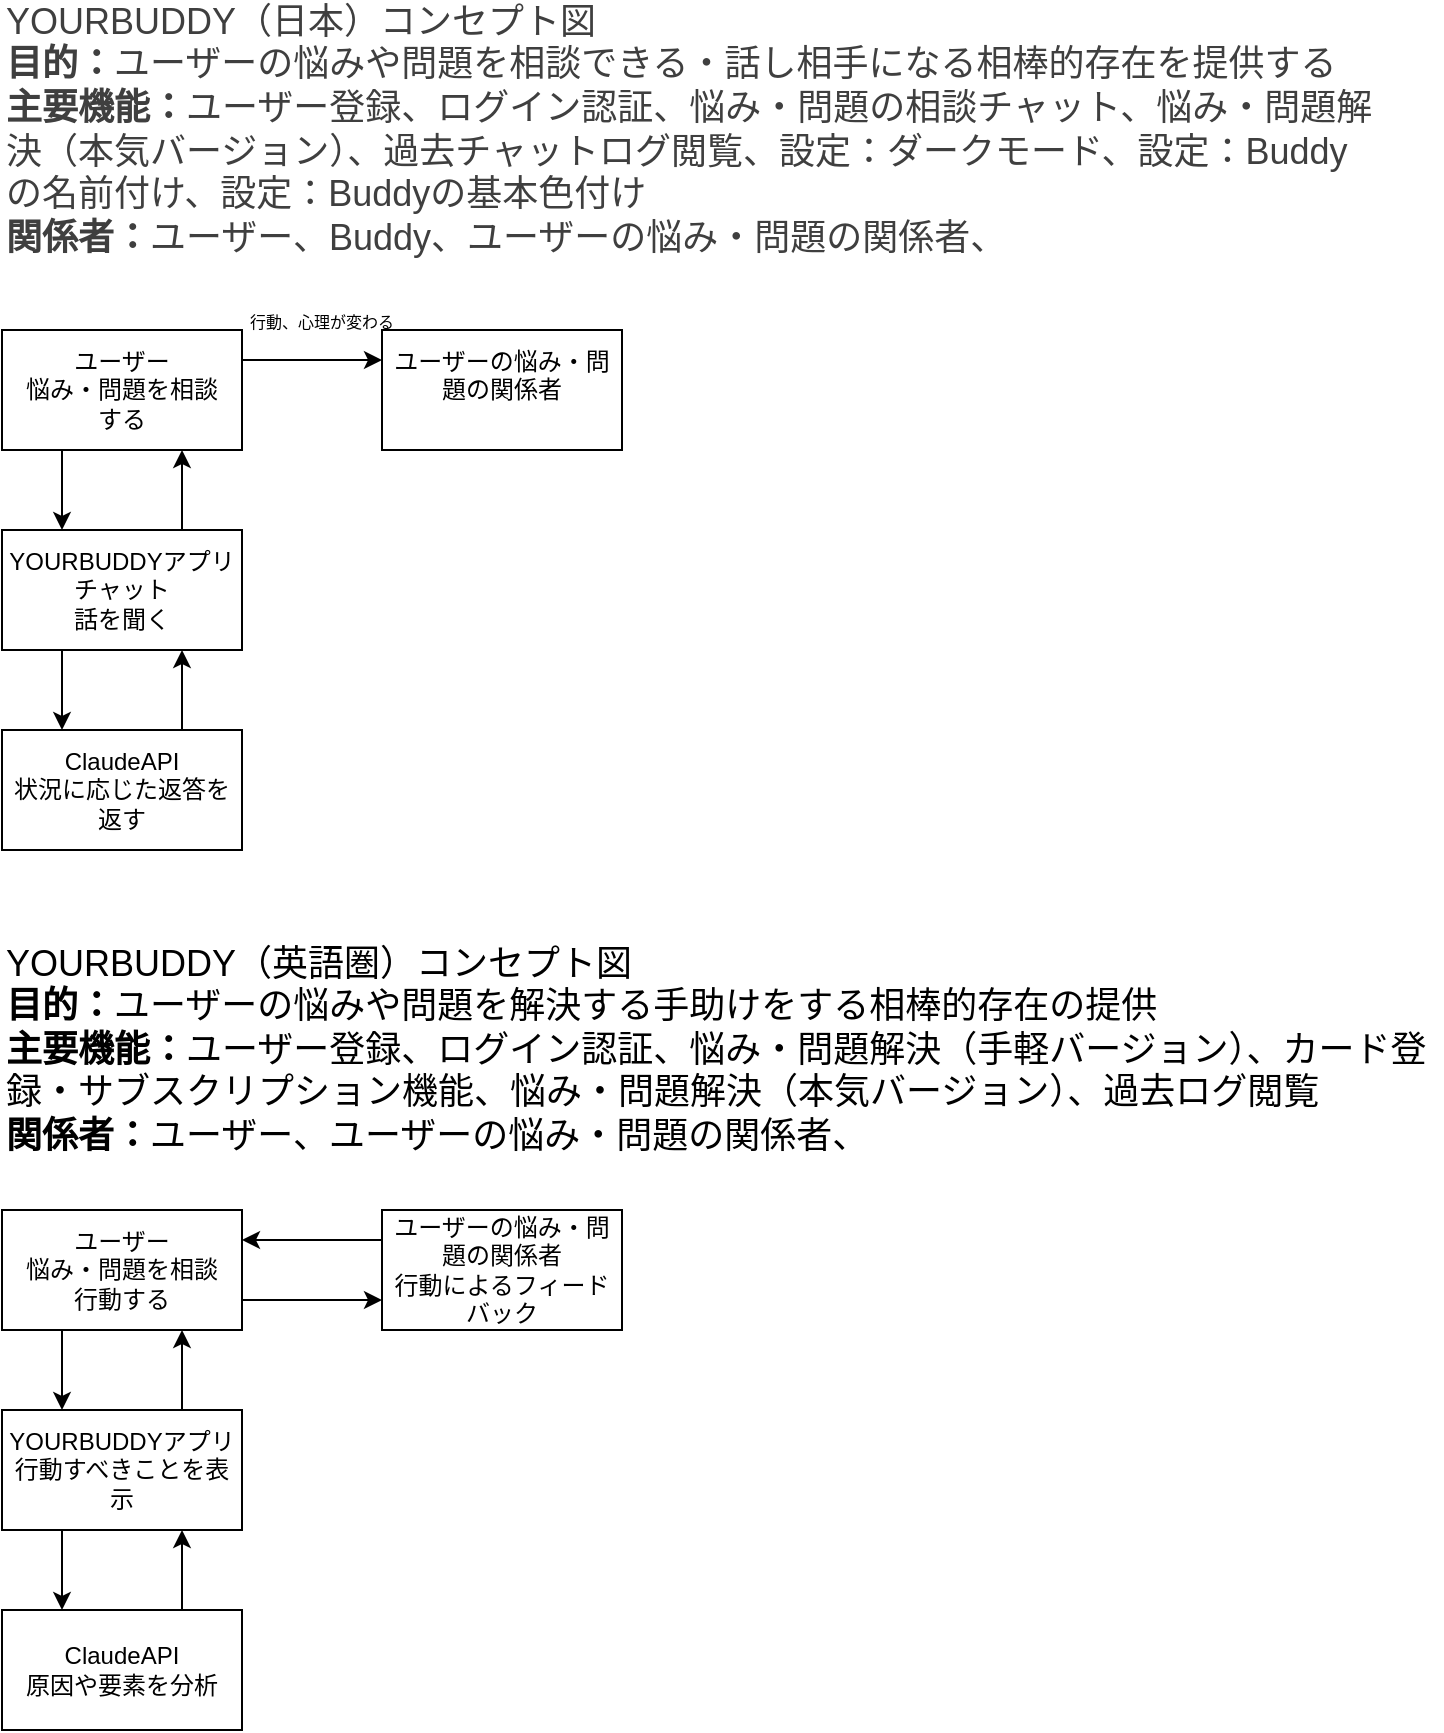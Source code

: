 <mxfile>
    <diagram id="99uDuunbcoaFPtsXTFgR" name="コンセプト図">
        <mxGraphModel dx="1306" dy="607" grid="1" gridSize="10" guides="1" tooltips="1" connect="1" arrows="1" fold="1" page="1" pageScale="1" pageWidth="827" pageHeight="1169" math="0" shadow="0">
            <root>
                <mxCell id="0"/>
                <mxCell id="1" parent="0"/>
                <mxCell id="3" value="&lt;font style=&quot;font-size: 18px;&quot;&gt;YOURBUDDY（英語圏）コンセプト図&lt;br&gt;&lt;b&gt;目的：&lt;/b&gt;ユーザーの悩みや問題を解決する手助けをする相棒的存在の提供&lt;br&gt;&lt;b&gt;主要機能：&lt;/b&gt;ユーザー登録、ログイン認証、悩み・問題解決（手軽バージョン）、カード登録・サブスクリプション機能、悩み・問題解決（本気バージョン）、過去ログ閲覧&lt;br&gt;&lt;b&gt;関係者：&lt;/b&gt;ユーザー、ユーザーの悩み・問題の関係者、&lt;/font&gt;" style="text;html=1;strokeColor=none;fillColor=none;align=left;verticalAlign=middle;whiteSpace=wrap;rounded=0;" parent="1" vertex="1">
                    <mxGeometry x="20" y="500" width="720" height="120" as="geometry"/>
                </mxCell>
                <mxCell id="13" style="edgeStyle=none;html=1;exitX=0.25;exitY=1;exitDx=0;exitDy=0;entryX=0.25;entryY=0;entryDx=0;entryDy=0;" parent="1" source="4" target="11" edge="1">
                    <mxGeometry relative="1" as="geometry"/>
                </mxCell>
                <mxCell id="19" style="edgeStyle=none;html=1;exitX=1;exitY=0.75;exitDx=0;exitDy=0;entryX=0;entryY=0.75;entryDx=0;entryDy=0;" parent="1" source="4" target="6" edge="1">
                    <mxGeometry relative="1" as="geometry"/>
                </mxCell>
                <mxCell id="4" value="ユーザー&lt;br&gt;悩み・問題を相談&lt;br&gt;行動する" style="rounded=0;whiteSpace=wrap;html=1;" parent="1" vertex="1">
                    <mxGeometry x="20" y="640" width="120" height="60" as="geometry"/>
                </mxCell>
                <mxCell id="22" style="edgeStyle=none;html=1;exitX=0.75;exitY=0;exitDx=0;exitDy=0;entryX=0.75;entryY=1;entryDx=0;entryDy=0;" parent="1" source="5" target="11" edge="1">
                    <mxGeometry relative="1" as="geometry"/>
                </mxCell>
                <mxCell id="5" value="ClaudeAPI&lt;br&gt;原因や要素を分析" style="rounded=0;whiteSpace=wrap;html=1;" parent="1" vertex="1">
                    <mxGeometry x="20" y="840" width="120" height="60" as="geometry"/>
                </mxCell>
                <mxCell id="20" style="edgeStyle=none;html=1;exitX=0;exitY=0.25;exitDx=0;exitDy=0;entryX=1;entryY=0.25;entryDx=0;entryDy=0;" parent="1" source="6" target="4" edge="1">
                    <mxGeometry relative="1" as="geometry"/>
                </mxCell>
                <mxCell id="6" value="ユーザーの悩み・問題の関係者&lt;br&gt;行動によるフィードバック" style="rounded=0;whiteSpace=wrap;html=1;" parent="1" vertex="1">
                    <mxGeometry x="210" y="640" width="120" height="60" as="geometry"/>
                </mxCell>
                <mxCell id="14" style="edgeStyle=none;html=1;exitX=0.75;exitY=0;exitDx=0;exitDy=0;entryX=0.75;entryY=1;entryDx=0;entryDy=0;" parent="1" source="11" target="4" edge="1">
                    <mxGeometry relative="1" as="geometry"/>
                </mxCell>
                <mxCell id="21" style="edgeStyle=none;html=1;exitX=0.25;exitY=1;exitDx=0;exitDy=0;entryX=0.25;entryY=0;entryDx=0;entryDy=0;" parent="1" source="11" target="5" edge="1">
                    <mxGeometry relative="1" as="geometry"/>
                </mxCell>
                <mxCell id="11" value="YOURBUDDYアプリ&lt;br&gt;行動すべきことを表示" style="rounded=0;whiteSpace=wrap;html=1;" parent="1" vertex="1">
                    <mxGeometry x="20" y="740" width="120" height="60" as="geometry"/>
                </mxCell>
                <mxCell id="23" value="&lt;span style=&quot;color: rgb(63, 63, 63); font-size: 18px;&quot;&gt;YOURBUDDY（日本）コンセプト図&lt;/span&gt;&lt;br style=&quot;color: rgb(63, 63, 63); font-size: 18px;&quot;&gt;&lt;span style=&quot;color: rgb(63, 63, 63); font-size: 18px;&quot;&gt;&lt;b&gt;目的：&lt;/b&gt;ユーザーの悩みや問題を相談できる・話し相手になる相棒的存在を提供する&lt;/span&gt;&lt;br style=&quot;color: rgb(63, 63, 63); font-size: 18px;&quot;&gt;&lt;span style=&quot;color: rgb(63, 63, 63); font-size: 18px;&quot;&gt;&lt;b&gt;主要機能：&lt;/b&gt;ユーザー登録、ログイン認証、悩み・問題の相談チャット、悩み・問題解決（本気バージョン）、過去チャットログ閲覧、設定：ダークモード、設定：Buddyの名前付け、設定：Buddyの基本色付け&lt;/span&gt;&lt;br style=&quot;color: rgb(63, 63, 63); font-size: 18px;&quot;&gt;&lt;span style=&quot;color: rgb(63, 63, 63); font-size: 18px;&quot;&gt;&lt;b&gt;関係者：&lt;/b&gt;ユーザー、Buddy、ユーザーの悩み・問題の関係者、&lt;/span&gt;" style="text;html=1;align=left;verticalAlign=middle;whiteSpace=wrap;rounded=0;" parent="1" vertex="1">
                    <mxGeometry x="20" y="40" width="690" height="120" as="geometry"/>
                </mxCell>
                <mxCell id="24" style="edgeStyle=none;html=1;exitX=0.25;exitY=1;exitDx=0;exitDy=0;entryX=0.25;entryY=0;entryDx=0;entryDy=0;" parent="1" source="26" target="33" edge="1">
                    <mxGeometry relative="1" as="geometry"/>
                </mxCell>
                <mxCell id="34" style="edgeStyle=none;html=1;exitX=1;exitY=0.25;exitDx=0;exitDy=0;entryX=0;entryY=0.25;entryDx=0;entryDy=0;" parent="1" source="26" target="30" edge="1">
                    <mxGeometry relative="1" as="geometry"/>
                </mxCell>
                <mxCell id="26" value="ユーザー&lt;br&gt;悩み・問題を相談&lt;br&gt;する" style="rounded=0;whiteSpace=wrap;html=1;" parent="1" vertex="1">
                    <mxGeometry x="20" y="200" width="120" height="60" as="geometry"/>
                </mxCell>
                <mxCell id="27" style="edgeStyle=none;html=1;exitX=0.75;exitY=0;exitDx=0;exitDy=0;entryX=0.75;entryY=1;entryDx=0;entryDy=0;" parent="1" source="28" target="33" edge="1">
                    <mxGeometry relative="1" as="geometry"/>
                </mxCell>
                <mxCell id="28" value="ClaudeAPI&lt;br&gt;状況に応じた返答を返す" style="rounded=0;whiteSpace=wrap;html=1;" parent="1" vertex="1">
                    <mxGeometry x="20" y="400" width="120" height="60" as="geometry"/>
                </mxCell>
                <mxCell id="30" value="ユーザーの悩み・問題の関係者&lt;div&gt;&lt;br/&gt;&lt;/div&gt;" style="rounded=0;whiteSpace=wrap;html=1;" parent="1" vertex="1">
                    <mxGeometry x="210" y="200" width="120" height="60" as="geometry"/>
                </mxCell>
                <mxCell id="31" style="edgeStyle=none;html=1;exitX=0.75;exitY=0;exitDx=0;exitDy=0;entryX=0.75;entryY=1;entryDx=0;entryDy=0;" parent="1" source="33" target="26" edge="1">
                    <mxGeometry relative="1" as="geometry"/>
                </mxCell>
                <mxCell id="32" style="edgeStyle=none;html=1;exitX=0.25;exitY=1;exitDx=0;exitDy=0;entryX=0.25;entryY=0;entryDx=0;entryDy=0;" parent="1" source="33" target="28" edge="1">
                    <mxGeometry relative="1" as="geometry"/>
                </mxCell>
                <mxCell id="33" value="YOURBUDDYアプリチャット&lt;br&gt;話を聞く" style="rounded=0;whiteSpace=wrap;html=1;" parent="1" vertex="1">
                    <mxGeometry x="20" y="300" width="120" height="60" as="geometry"/>
                </mxCell>
                <mxCell id="35" value="&lt;font style=&quot;font-size: 8px;&quot;&gt;行動、心理が変わる&lt;/font&gt;" style="text;html=1;align=center;verticalAlign=middle;whiteSpace=wrap;rounded=0;" parent="1" vertex="1">
                    <mxGeometry x="140" y="180" width="80" height="30" as="geometry"/>
                </mxCell>
            </root>
        </mxGraphModel>
    </diagram>
    <diagram id="IsaR9FVwqbaSejbNzzjN" name="ユーザーシナリオ図">
        <mxGraphModel dx="1306" dy="607" grid="1" gridSize="10" guides="1" tooltips="1" connect="1" arrows="1" fold="1" page="1" pageScale="1" pageWidth="827" pageHeight="1169" math="0" shadow="0">
            <root>
                <mxCell id="0"/>
                <mxCell id="1" parent="0"/>
                <mxCell id="NUwCqqnyy-Vu7m6gOZ0u-1" value="ユーザーシナリオ図" style="text;html=1;strokeColor=none;fillColor=none;align=left;verticalAlign=middle;whiteSpace=wrap;rounded=0;" parent="1" vertex="1">
                    <mxGeometry x="10" width="130" height="30" as="geometry"/>
                </mxCell>
                <mxCell id="NUwCqqnyy-Vu7m6gOZ0u-14" style="edgeStyle=none;html=1;exitX=0.5;exitY=1;exitDx=0;exitDy=0;entryX=0.5;entryY=0;entryDx=0;entryDy=0;" parent="1" source="NUwCqqnyy-Vu7m6gOZ0u-2" target="NUwCqqnyy-Vu7m6gOZ0u-3" edge="1">
                    <mxGeometry relative="1" as="geometry"/>
                </mxCell>
                <mxCell id="NUwCqqnyy-Vu7m6gOZ0u-2" value="悩み・問題の発生" style="rounded=0;whiteSpace=wrap;html=1;" parent="1" vertex="1">
                    <mxGeometry x="15" y="740" width="120" height="40" as="geometry"/>
                </mxCell>
                <mxCell id="NUwCqqnyy-Vu7m6gOZ0u-15" style="edgeStyle=none;html=1;exitX=0.5;exitY=1;exitDx=0;exitDy=0;entryX=0.5;entryY=0;entryDx=0;entryDy=0;" parent="1" source="NUwCqqnyy-Vu7m6gOZ0u-3" target="NUwCqqnyy-Vu7m6gOZ0u-4" edge="1">
                    <mxGeometry relative="1" as="geometry"/>
                </mxCell>
                <mxCell id="NUwCqqnyy-Vu7m6gOZ0u-3" value="アプリを開く" style="rounded=0;whiteSpace=wrap;html=1;" parent="1" vertex="1">
                    <mxGeometry x="15" y="800" width="120" height="40" as="geometry"/>
                </mxCell>
                <mxCell id="NUwCqqnyy-Vu7m6gOZ0u-30" style="edgeStyle=none;html=1;exitX=0.5;exitY=1;exitDx=0;exitDy=0;entryX=0.5;entryY=0;entryDx=0;entryDy=0;fillColor=#6a00ff;strokeColor=#3700CC;" parent="1" source="NUwCqqnyy-Vu7m6gOZ0u-4" target="NUwCqqnyy-Vu7m6gOZ0u-27" edge="1">
                    <mxGeometry relative="1" as="geometry">
                        <Array as="points">
                            <mxPoint x="75" y="930"/>
                            <mxPoint x="220" y="930"/>
                        </Array>
                    </mxGeometry>
                </mxCell>
                <mxCell id="NUwCqqnyy-Vu7m6gOZ0u-31" style="edgeStyle=none;html=1;exitX=0.5;exitY=1;exitDx=0;exitDy=0;entryX=0.5;entryY=0;entryDx=0;entryDy=0;" parent="1" source="NUwCqqnyy-Vu7m6gOZ0u-4" target="NUwCqqnyy-Vu7m6gOZ0u-6" edge="1">
                    <mxGeometry relative="1" as="geometry"/>
                </mxCell>
                <mxCell id="NUwCqqnyy-Vu7m6gOZ0u-4" value="新規登録 or ログイン" style="rounded=0;whiteSpace=wrap;html=1;" parent="1" vertex="1">
                    <mxGeometry x="15" y="870" width="120" height="40" as="geometry"/>
                </mxCell>
                <mxCell id="NUwCqqnyy-Vu7m6gOZ0u-20" style="edgeStyle=none;html=1;exitX=1;exitY=0.5;exitDx=0;exitDy=0;entryX=0;entryY=0.5;entryDx=0;entryDy=0;" parent="1" source="NUwCqqnyy-Vu7m6gOZ0u-5" target="NUwCqqnyy-Vu7m6gOZ0u-18" edge="1">
                    <mxGeometry relative="1" as="geometry"/>
                </mxCell>
                <mxCell id="huTUI1l_NtO0qz8hWozB-12" style="edgeStyle=none;html=1;exitX=1;exitY=0.25;exitDx=0;exitDy=0;entryX=0;entryY=0.25;entryDx=0;entryDy=0;fontSize=18;fillColor=#6a00ff;strokeColor=#3700CC;" parent="1" source="NUwCqqnyy-Vu7m6gOZ0u-5" target="NUwCqqnyy-Vu7m6gOZ0u-18" edge="1">
                    <mxGeometry relative="1" as="geometry"/>
                </mxCell>
                <mxCell id="NUwCqqnyy-Vu7m6gOZ0u-5" value="悩み・問題を入力" style="rounded=0;whiteSpace=wrap;html=1;" parent="1" vertex="1">
                    <mxGeometry x="320" y="1080" width="120" height="40" as="geometry"/>
                </mxCell>
                <mxCell id="NUwCqqnyy-Vu7m6gOZ0u-9" style="edgeStyle=none;html=1;exitX=1;exitY=0.5;exitDx=0;exitDy=0;entryX=0;entryY=0.5;entryDx=0;entryDy=0;" parent="1" source="NUwCqqnyy-Vu7m6gOZ0u-6" target="NUwCqqnyy-Vu7m6gOZ0u-7" edge="1">
                    <mxGeometry relative="1" as="geometry"/>
                </mxCell>
                <mxCell id="NUwCqqnyy-Vu7m6gOZ0u-10" style="edgeStyle=none;html=1;exitX=1;exitY=0.5;exitDx=0;exitDy=0;entryX=0;entryY=0.5;entryDx=0;entryDy=0;fillColor=#6a00ff;strokeColor=#3700CC;" parent="1" source="NUwCqqnyy-Vu7m6gOZ0u-6" target="NUwCqqnyy-Vu7m6gOZ0u-8" edge="1">
                    <mxGeometry relative="1" as="geometry">
                        <Array as="points">
                            <mxPoint x="150" y="1100"/>
                            <mxPoint x="150" y="1170"/>
                        </Array>
                    </mxGeometry>
                </mxCell>
                <mxCell id="NUwCqqnyy-Vu7m6gOZ0u-23" style="edgeStyle=none;html=1;exitX=0.5;exitY=1;exitDx=0;exitDy=0;entryX=0.5;entryY=0;entryDx=0;entryDy=0;" parent="1" source="NUwCqqnyy-Vu7m6gOZ0u-6" target="NUwCqqnyy-Vu7m6gOZ0u-22" edge="1">
                    <mxGeometry relative="1" as="geometry"/>
                </mxCell>
                <mxCell id="huTUI1l_NtO0qz8hWozB-1" style="edgeStyle=none;html=1;exitX=0.75;exitY=1;exitDx=0;exitDy=0;entryX=0.75;entryY=0;entryDx=0;entryDy=0;fontSize=18;fillColor=#6a00ff;strokeColor=#3700CC;" parent="1" source="NUwCqqnyy-Vu7m6gOZ0u-6" target="NUwCqqnyy-Vu7m6gOZ0u-22" edge="1">
                    <mxGeometry relative="1" as="geometry"/>
                </mxCell>
                <mxCell id="huTUI1l_NtO0qz8hWozB-4" style="edgeStyle=none;html=1;exitX=1;exitY=0.25;exitDx=0;exitDy=0;entryX=0;entryY=0.25;entryDx=0;entryDy=0;fontSize=18;fillColor=#6a00ff;strokeColor=#3700CC;" parent="1" source="NUwCqqnyy-Vu7m6gOZ0u-6" target="NUwCqqnyy-Vu7m6gOZ0u-7" edge="1">
                    <mxGeometry relative="1" as="geometry"/>
                </mxCell>
                <mxCell id="huTUI1l_NtO0qz8hWozB-5" style="edgeStyle=none;html=1;exitX=1;exitY=0.5;exitDx=0;exitDy=0;entryX=0;entryY=0.25;entryDx=0;entryDy=0;fontSize=18;" parent="1" source="NUwCqqnyy-Vu7m6gOZ0u-6" target="NUwCqqnyy-Vu7m6gOZ0u-8" edge="1">
                    <mxGeometry relative="1" as="geometry">
                        <Array as="points">
                            <mxPoint x="155" y="1100"/>
                            <mxPoint x="155" y="1160"/>
                        </Array>
                    </mxGeometry>
                </mxCell>
                <mxCell id="NUwCqqnyy-Vu7m6gOZ0u-6" value="モードを選択" style="rounded=0;whiteSpace=wrap;html=1;" parent="1" vertex="1">
                    <mxGeometry x="15" y="1080" width="120" height="40" as="geometry"/>
                </mxCell>
                <mxCell id="NUwCqqnyy-Vu7m6gOZ0u-12" style="edgeStyle=none;html=1;exitX=1;exitY=0.5;exitDx=0;exitDy=0;entryX=0;entryY=0.5;entryDx=0;entryDy=0;" parent="1" source="NUwCqqnyy-Vu7m6gOZ0u-7" target="NUwCqqnyy-Vu7m6gOZ0u-5" edge="1">
                    <mxGeometry relative="1" as="geometry"/>
                </mxCell>
                <mxCell id="huTUI1l_NtO0qz8hWozB-11" style="edgeStyle=none;html=1;exitX=1;exitY=0.25;exitDx=0;exitDy=0;entryX=0;entryY=0.25;entryDx=0;entryDy=0;fontSize=18;fillColor=#6a00ff;strokeColor=#3700CC;" parent="1" source="NUwCqqnyy-Vu7m6gOZ0u-7" target="NUwCqqnyy-Vu7m6gOZ0u-5" edge="1">
                    <mxGeometry relative="1" as="geometry"/>
                </mxCell>
                <mxCell id="NUwCqqnyy-Vu7m6gOZ0u-7" value="簡易モード" style="rounded=0;whiteSpace=wrap;html=1;" parent="1" vertex="1">
                    <mxGeometry x="170" y="1080" width="120" height="40" as="geometry"/>
                </mxCell>
                <mxCell id="huTUI1l_NtO0qz8hWozB-7" style="edgeStyle=none;html=1;exitX=1;exitY=0.25;exitDx=0;exitDy=0;entryX=0;entryY=0.25;entryDx=0;entryDy=0;fontSize=18;" parent="1" source="NUwCqqnyy-Vu7m6gOZ0u-8" target="NUwCqqnyy-Vu7m6gOZ0u-11" edge="1">
                    <mxGeometry relative="1" as="geometry"/>
                </mxCell>
                <mxCell id="huTUI1l_NtO0qz8hWozB-9" style="edgeStyle=none;html=1;exitX=1;exitY=0.5;exitDx=0;exitDy=0;entryX=0;entryY=0.5;entryDx=0;entryDy=0;fontSize=18;fillColor=#6a00ff;strokeColor=#3700CC;" parent="1" source="NUwCqqnyy-Vu7m6gOZ0u-8" target="NUwCqqnyy-Vu7m6gOZ0u-11" edge="1">
                    <mxGeometry relative="1" as="geometry"/>
                </mxCell>
                <mxCell id="NUwCqqnyy-Vu7m6gOZ0u-8" value="本気モード" style="rounded=0;whiteSpace=wrap;html=1;" parent="1" vertex="1">
                    <mxGeometry x="170" y="1150" width="120" height="40" as="geometry"/>
                </mxCell>
                <mxCell id="huTUI1l_NtO0qz8hWozB-8" style="edgeStyle=none;html=1;exitX=1;exitY=0.25;exitDx=0;exitDy=0;entryX=0;entryY=0.25;entryDx=0;entryDy=0;fontSize=18;" parent="1" source="NUwCqqnyy-Vu7m6gOZ0u-11" target="NUwCqqnyy-Vu7m6gOZ0u-19" edge="1">
                    <mxGeometry relative="1" as="geometry"/>
                </mxCell>
                <mxCell id="huTUI1l_NtO0qz8hWozB-10" style="edgeStyle=none;html=1;exitX=1;exitY=0.5;exitDx=0;exitDy=0;entryX=0;entryY=0.5;entryDx=0;entryDy=0;fontSize=18;fillColor=#6a00ff;strokeColor=#3700CC;" parent="1" source="NUwCqqnyy-Vu7m6gOZ0u-11" target="NUwCqqnyy-Vu7m6gOZ0u-19" edge="1">
                    <mxGeometry relative="1" as="geometry"/>
                </mxCell>
                <mxCell id="NUwCqqnyy-Vu7m6gOZ0u-11" value="悩み・問題を入力" style="rounded=0;whiteSpace=wrap;html=1;" parent="1" vertex="1">
                    <mxGeometry x="320" y="1150" width="120" height="40" as="geometry"/>
                </mxCell>
                <mxCell id="NUwCqqnyy-Vu7m6gOZ0u-18" value="質問から選択肢を選ぶ" style="rounded=0;whiteSpace=wrap;html=1;" parent="1" vertex="1">
                    <mxGeometry x="470" y="1080" width="120" height="40" as="geometry"/>
                </mxCell>
                <mxCell id="NUwCqqnyy-Vu7m6gOZ0u-19" value="質問から選択肢に加え、具体的な答えも入力する" style="rounded=0;whiteSpace=wrap;html=1;" parent="1" vertex="1">
                    <mxGeometry x="470" y="1150" width="120" height="40" as="geometry"/>
                </mxCell>
                <mxCell id="NUwCqqnyy-Vu7m6gOZ0u-26" style="edgeStyle=none;html=1;exitX=0.5;exitY=1;exitDx=0;exitDy=0;entryX=0.5;entryY=0;entryDx=0;entryDy=0;" parent="1" source="NUwCqqnyy-Vu7m6gOZ0u-22" target="NUwCqqnyy-Vu7m6gOZ0u-24" edge="1">
                    <mxGeometry relative="1" as="geometry"/>
                </mxCell>
                <mxCell id="c7YUcVk2345KTZ8ia8l4-3" style="edgeStyle=none;html=1;exitX=0.75;exitY=1;exitDx=0;exitDy=0;entryX=0.5;entryY=0;entryDx=0;entryDy=0;" parent="1" source="NUwCqqnyy-Vu7m6gOZ0u-22" target="c7YUcVk2345KTZ8ia8l4-2" edge="1">
                    <mxGeometry relative="1" as="geometry"/>
                </mxCell>
                <mxCell id="hFkEl9__5KfBuYzXqYSl-4" style="edgeStyle=none;html=1;exitX=1;exitY=0.5;exitDx=0;exitDy=0;entryX=0;entryY=0.5;entryDx=0;entryDy=0;" parent="1" source="NUwCqqnyy-Vu7m6gOZ0u-22" target="hFkEl9__5KfBuYzXqYSl-1" edge="1">
                    <mxGeometry relative="1" as="geometry"/>
                </mxCell>
                <mxCell id="huTUI1l_NtO0qz8hWozB-2" style="edgeStyle=none;html=1;exitX=1;exitY=0.25;exitDx=0;exitDy=0;entryX=0;entryY=0.25;entryDx=0;entryDy=0;fontSize=18;fillColor=#6a00ff;strokeColor=#3700CC;" parent="1" source="NUwCqqnyy-Vu7m6gOZ0u-22" target="hFkEl9__5KfBuYzXqYSl-1" edge="1">
                    <mxGeometry relative="1" as="geometry"/>
                </mxCell>
                <mxCell id="NUwCqqnyy-Vu7m6gOZ0u-22" value="結果画面｛構造図、壁とタスク、行動スケジュール等｝を見て行動する" style="rounded=0;whiteSpace=wrap;html=1;" parent="1" vertex="1">
                    <mxGeometry x="10" y="1210" width="175" height="60" as="geometry"/>
                </mxCell>
                <mxCell id="NUwCqqnyy-Vu7m6gOZ0u-24" value="悩み・問題の解決&amp;nbsp;" style="rounded=0;whiteSpace=wrap;html=1;" parent="1" vertex="1">
                    <mxGeometry x="15" y="1320" width="130" height="40" as="geometry"/>
                </mxCell>
                <mxCell id="NUwCqqnyy-Vu7m6gOZ0u-29" style="edgeStyle=none;html=1;exitX=0.5;exitY=1;exitDx=0;exitDy=0;entryX=0.5;entryY=0;entryDx=0;entryDy=0;fillColor=#6a00ff;strokeColor=#3700CC;" parent="1" source="NUwCqqnyy-Vu7m6gOZ0u-27" target="NUwCqqnyy-Vu7m6gOZ0u-6" edge="1">
                    <mxGeometry relative="1" as="geometry">
                        <Array as="points">
                            <mxPoint x="220" y="1040"/>
                            <mxPoint x="75" y="1040"/>
                        </Array>
                    </mxGeometry>
                </mxCell>
                <mxCell id="NUwCqqnyy-Vu7m6gOZ0u-27" value="サブスクリプション登録" style="rounded=0;whiteSpace=wrap;html=1;" parent="1" vertex="1">
                    <mxGeometry x="160" y="960" width="120" height="40" as="geometry"/>
                </mxCell>
                <mxCell id="c7YUcVk2345KTZ8ia8l4-2" value="新たな悩み・問題の出現" style="rounded=0;whiteSpace=wrap;html=1;" parent="1" vertex="1">
                    <mxGeometry x="170" y="1320" width="145" height="40" as="geometry"/>
                </mxCell>
                <mxCell id="hFkEl9__5KfBuYzXqYSl-2" style="edgeStyle=none;html=1;exitX=0;exitY=0.5;exitDx=0;exitDy=0;entryX=1;entryY=0.5;entryDx=0;entryDy=0;" parent="1" source="hFkEl9__5KfBuYzXqYSl-1" target="NUwCqqnyy-Vu7m6gOZ0u-22" edge="1">
                    <mxGeometry relative="1" as="geometry"/>
                </mxCell>
                <mxCell id="huTUI1l_NtO0qz8hWozB-3" style="edgeStyle=none;html=1;fontSize=18;fillColor=#6a00ff;strokeColor=#3700CC;entryX=1;entryY=0.25;entryDx=0;entryDy=0;" parent="1" target="NUwCqqnyy-Vu7m6gOZ0u-22" edge="1">
                    <mxGeometry relative="1" as="geometry">
                        <mxPoint x="264" y="1230" as="sourcePoint"/>
                        <mxPoint x="235" y="1210" as="targetPoint"/>
                    </mxGeometry>
                </mxCell>
                <mxCell id="hFkEl9__5KfBuYzXqYSl-1" value="過去ログ閲覧" style="rounded=0;whiteSpace=wrap;html=1;" parent="1" vertex="1">
                    <mxGeometry x="264" y="1220" width="145" height="40" as="geometry"/>
                </mxCell>
                <mxCell id="q05TYboOlYco46dwiWSu-1" style="edgeStyle=none;html=1;exitX=0.5;exitY=1;exitDx=0;exitDy=0;entryX=0.5;entryY=0;entryDx=0;entryDy=0;" parent="1" source="q05TYboOlYco46dwiWSu-2" target="q05TYboOlYco46dwiWSu-4" edge="1">
                    <mxGeometry relative="1" as="geometry"/>
                </mxCell>
                <mxCell id="q05TYboOlYco46dwiWSu-2" value="悩み・問題の発生" style="rounded=0;whiteSpace=wrap;html=1;" parent="1" vertex="1">
                    <mxGeometry y="80" width="120" height="40" as="geometry"/>
                </mxCell>
                <mxCell id="q05TYboOlYco46dwiWSu-3" style="edgeStyle=none;html=1;exitX=0.5;exitY=1;exitDx=0;exitDy=0;entryX=0.5;entryY=0;entryDx=0;entryDy=0;" parent="1" source="q05TYboOlYco46dwiWSu-4" target="q05TYboOlYco46dwiWSu-5" edge="1">
                    <mxGeometry relative="1" as="geometry"/>
                </mxCell>
                <mxCell id="q05TYboOlYco46dwiWSu-4" value="アプリを開く" style="rounded=0;whiteSpace=wrap;html=1;" parent="1" vertex="1">
                    <mxGeometry y="140" width="120" height="40" as="geometry"/>
                </mxCell>
                <mxCell id="q05TYboOlYco46dwiWSu-10" style="edgeStyle=none;html=1;exitX=0.5;exitY=1;exitDx=0;exitDy=0;entryX=0.5;entryY=0;entryDx=0;entryDy=0;" parent="1" source="q05TYboOlYco46dwiWSu-5" target="q05TYboOlYco46dwiWSu-9" edge="1">
                    <mxGeometry relative="1" as="geometry"/>
                </mxCell>
                <mxCell id="q05TYboOlYco46dwiWSu-5" value="新規登録 or ログイン" style="rounded=0;whiteSpace=wrap;html=1;" parent="1" vertex="1">
                    <mxGeometry y="210" width="120" height="40" as="geometry"/>
                </mxCell>
                <mxCell id="q05TYboOlYco46dwiWSu-6" value="英語圏版" style="text;html=1;align=center;verticalAlign=middle;whiteSpace=wrap;rounded=0;" parent="1" vertex="1">
                    <mxGeometry x="15" y="700" width="60" height="30" as="geometry"/>
                </mxCell>
                <mxCell id="q05TYboOlYco46dwiWSu-7" value="日本版" style="text;html=1;align=center;verticalAlign=middle;whiteSpace=wrap;rounded=0;" parent="1" vertex="1">
                    <mxGeometry y="40" width="60" height="30" as="geometry"/>
                </mxCell>
                <mxCell id="q05TYboOlYco46dwiWSu-14" style="edgeStyle=none;html=1;exitX=0.5;exitY=1;exitDx=0;exitDy=0;entryX=0.5;entryY=0;entryDx=0;entryDy=0;" parent="1" source="q05TYboOlYco46dwiWSu-9" target="q05TYboOlYco46dwiWSu-13" edge="1">
                    <mxGeometry relative="1" as="geometry"/>
                </mxCell>
                <mxCell id="q05TYboOlYco46dwiWSu-15" style="edgeStyle=none;html=1;exitX=0.5;exitY=1;exitDx=0;exitDy=0;entryX=0.5;entryY=0;entryDx=0;entryDy=0;" parent="1" source="q05TYboOlYco46dwiWSu-9" target="q05TYboOlYco46dwiWSu-12" edge="1">
                    <mxGeometry relative="1" as="geometry">
                        <Array as="points">
                            <mxPoint x="60" y="330"/>
                            <mxPoint x="220" y="330"/>
                        </Array>
                    </mxGeometry>
                </mxCell>
                <mxCell id="q05TYboOlYco46dwiWSu-16" style="edgeStyle=none;html=1;exitX=0.5;exitY=1;exitDx=0;exitDy=0;entryX=0.5;entryY=0;entryDx=0;entryDy=0;" parent="1" source="q05TYboOlYco46dwiWSu-9" target="q05TYboOlYco46dwiWSu-11" edge="1">
                    <mxGeometry relative="1" as="geometry">
                        <Array as="points">
                            <mxPoint x="60" y="330"/>
                            <mxPoint x="380" y="330"/>
                        </Array>
                    </mxGeometry>
                </mxCell>
                <mxCell id="q05TYboOlYco46dwiWSu-9" value="ホーム画面" style="rounded=0;whiteSpace=wrap;html=1;" parent="1" vertex="1">
                    <mxGeometry y="270" width="120" height="40" as="geometry"/>
                </mxCell>
                <mxCell id="q05TYboOlYco46dwiWSu-17" style="edgeStyle=none;html=1;exitX=0.5;exitY=0;exitDx=0;exitDy=0;entryX=0.5;entryY=1;entryDx=0;entryDy=0;" parent="1" source="q05TYboOlYco46dwiWSu-11" target="q05TYboOlYco46dwiWSu-9" edge="1">
                    <mxGeometry relative="1" as="geometry">
                        <mxPoint x="50" y="310" as="targetPoint"/>
                        <Array as="points">
                            <mxPoint x="380" y="330"/>
                            <mxPoint x="60" y="330"/>
                        </Array>
                    </mxGeometry>
                </mxCell>
                <mxCell id="q05TYboOlYco46dwiWSu-11" value="設定する" style="rounded=0;whiteSpace=wrap;html=1;" parent="1" vertex="1">
                    <mxGeometry x="320" y="370" width="120" height="40" as="geometry"/>
                </mxCell>
                <mxCell id="q05TYboOlYco46dwiWSu-23" style="edgeStyle=none;html=1;exitX=0.5;exitY=1;exitDx=0;exitDy=0;entryX=0.5;entryY=0;entryDx=0;entryDy=0;" parent="1" source="q05TYboOlYco46dwiWSu-12" target="q05TYboOlYco46dwiWSu-22" edge="1">
                    <mxGeometry relative="1" as="geometry"/>
                </mxCell>
                <mxCell id="q05TYboOlYco46dwiWSu-12" value="過去のチャットを見る" style="rounded=0;whiteSpace=wrap;html=1;" parent="1" vertex="1">
                    <mxGeometry x="160" y="370" width="120" height="40" as="geometry"/>
                </mxCell>
                <mxCell id="q05TYboOlYco46dwiWSu-21" style="edgeStyle=none;html=1;exitX=0.5;exitY=1;exitDx=0;exitDy=0;entryX=0.5;entryY=0;entryDx=0;entryDy=0;" parent="1" source="q05TYboOlYco46dwiWSu-13" target="q05TYboOlYco46dwiWSu-20" edge="1">
                    <mxGeometry relative="1" as="geometry"/>
                </mxCell>
                <mxCell id="q05TYboOlYco46dwiWSu-13" value="相談する" style="rounded=0;whiteSpace=wrap;html=1;" parent="1" vertex="1">
                    <mxGeometry y="370" width="120" height="40" as="geometry"/>
                </mxCell>
                <mxCell id="q05TYboOlYco46dwiWSu-20" value="心が晴れる・整理される" style="rounded=0;whiteSpace=wrap;html=1;" parent="1" vertex="1">
                    <mxGeometry y="450" width="120" height="40" as="geometry"/>
                </mxCell>
                <mxCell id="q05TYboOlYco46dwiWSu-22" value="過去の状態を見直す" style="rounded=0;whiteSpace=wrap;html=1;" parent="1" vertex="1">
                    <mxGeometry x="160" y="450" width="120" height="40" as="geometry"/>
                </mxCell>
            </root>
        </mxGraphModel>
    </diagram>
    <diagram id="D85GqzytLcxn1Z9-oxkU" name="画面遷移図">
        <mxGraphModel dx="1306" dy="607" grid="1" gridSize="10" guides="1" tooltips="1" connect="1" arrows="1" fold="1" page="1" pageScale="1" pageWidth="827" pageHeight="1169" math="0" shadow="0">
            <root>
                <mxCell id="0"/>
                <mxCell id="1" parent="0"/>
                <mxCell id="tf5ok3Z_R-oxrBmhiGZr-1" value="画面遷移図" style="text;html=1;strokeColor=none;fillColor=none;align=center;verticalAlign=middle;whiteSpace=wrap;rounded=0;" parent="1" vertex="1">
                    <mxGeometry y="10" width="160" height="30" as="geometry"/>
                </mxCell>
                <mxCell id="tf5ok3Z_R-oxrBmhiGZr-6" style="edgeStyle=none;html=1;exitX=0.5;exitY=1;exitDx=0;exitDy=0;entryX=0.5;entryY=0;entryDx=0;entryDy=0;" parent="1" source="tf5ok3Z_R-oxrBmhiGZr-2" target="tf5ok3Z_R-oxrBmhiGZr-3" edge="1">
                    <mxGeometry relative="1" as="geometry"/>
                </mxCell>
                <mxCell id="tf5ok3Z_R-oxrBmhiGZr-2" value="スプラッシュ画面" style="rounded=0;whiteSpace=wrap;html=1;" parent="1" vertex="1">
                    <mxGeometry x="20" y="740" width="130" height="40" as="geometry"/>
                </mxCell>
                <mxCell id="tf5ok3Z_R-oxrBmhiGZr-7" style="edgeStyle=none;html=1;exitX=1;exitY=0.5;exitDx=0;exitDy=0;entryX=0;entryY=0.5;entryDx=0;entryDy=0;" parent="1" source="tf5ok3Z_R-oxrBmhiGZr-3" target="tf5ok3Z_R-oxrBmhiGZr-4" edge="1">
                    <mxGeometry relative="1" as="geometry"/>
                </mxCell>
                <mxCell id="TDeQ8tisna32SfTYIqyU-1" style="edgeStyle=none;html=1;exitX=0.5;exitY=1;exitDx=0;exitDy=0;entryX=0.5;entryY=0;entryDx=0;entryDy=0;" parent="1" source="tf5ok3Z_R-oxrBmhiGZr-3" target="tf5ok3Z_R-oxrBmhiGZr-9" edge="1">
                    <mxGeometry relative="1" as="geometry"/>
                </mxCell>
                <mxCell id="tf5ok3Z_R-oxrBmhiGZr-3" value="ログイン画面" style="rounded=0;whiteSpace=wrap;html=1;" parent="1" vertex="1">
                    <mxGeometry x="20" y="820" width="130" height="40" as="geometry"/>
                </mxCell>
                <mxCell id="tf5ok3Z_R-oxrBmhiGZr-8" style="edgeStyle=none;html=1;exitX=1;exitY=0.5;exitDx=0;exitDy=0;entryX=0;entryY=0.5;entryDx=0;entryDy=0;" parent="1" source="tf5ok3Z_R-oxrBmhiGZr-4" target="tf5ok3Z_R-oxrBmhiGZr-5" edge="1">
                    <mxGeometry relative="1" as="geometry"/>
                </mxCell>
                <mxCell id="tf5ok3Z_R-oxrBmhiGZr-4" value="新規登録画面" style="rounded=0;whiteSpace=wrap;html=1;" parent="1" vertex="1">
                    <mxGeometry x="190" y="820" width="110" height="40" as="geometry"/>
                </mxCell>
                <mxCell id="tf5ok3Z_R-oxrBmhiGZr-5" value="Google認証画面" style="rounded=0;whiteSpace=wrap;html=1;" parent="1" vertex="1">
                    <mxGeometry x="351" y="820" width="106" height="40" as="geometry"/>
                </mxCell>
                <mxCell id="TDeQ8tisna32SfTYIqyU-4" style="edgeStyle=none;html=1;entryX=0.5;entryY=0;entryDx=0;entryDy=0;exitX=0.5;exitY=1;exitDx=0;exitDy=0;" parent="1" source="tf5ok3Z_R-oxrBmhiGZr-9" target="TDeQ8tisna32SfTYIqyU-2" edge="1">
                    <mxGeometry relative="1" as="geometry">
                        <mxPoint x="230" y="930" as="sourcePoint"/>
                    </mxGeometry>
                </mxCell>
                <mxCell id="TDeQ8tisna32SfTYIqyU-5" style="edgeStyle=none;html=1;exitX=0.5;exitY=1;exitDx=0;exitDy=0;entryX=0.5;entryY=0;entryDx=0;entryDy=0;" parent="1" source="tf5ok3Z_R-oxrBmhiGZr-9" target="TDeQ8tisna32SfTYIqyU-3" edge="1">
                    <mxGeometry relative="1" as="geometry">
                        <Array as="points">
                            <mxPoint x="90" y="950"/>
                            <mxPoint x="260" y="950"/>
                        </Array>
                    </mxGeometry>
                </mxCell>
                <mxCell id="TDeQ8tisna32SfTYIqyU-7" style="edgeStyle=none;html=1;exitX=0.5;exitY=1;exitDx=0;exitDy=0;entryX=0.5;entryY=0;entryDx=0;entryDy=0;" parent="1" source="tf5ok3Z_R-oxrBmhiGZr-9" target="TDeQ8tisna32SfTYIqyU-6" edge="1">
                    <mxGeometry relative="1" as="geometry">
                        <Array as="points">
                            <mxPoint x="90" y="950"/>
                            <mxPoint x="440" y="950"/>
                        </Array>
                    </mxGeometry>
                </mxCell>
                <mxCell id="tf5ok3Z_R-oxrBmhiGZr-9" value="ホーム画面" style="rounded=0;whiteSpace=wrap;html=1;" parent="1" vertex="1">
                    <mxGeometry x="20" y="900" width="130" height="40" as="geometry"/>
                </mxCell>
                <mxCell id="TDeQ8tisna32SfTYIqyU-10" style="edgeStyle=none;html=1;exitX=0.5;exitY=1;exitDx=0;exitDy=0;entryX=0.5;entryY=0;entryDx=0;entryDy=0;" parent="1" source="TDeQ8tisna32SfTYIqyU-2" target="TDeQ8tisna32SfTYIqyU-8" edge="1">
                    <mxGeometry relative="1" as="geometry"/>
                </mxCell>
                <mxCell id="TDeQ8tisna32SfTYIqyU-2" value="悩み・問題解決（簡易）" style="rounded=0;whiteSpace=wrap;html=1;" parent="1" vertex="1">
                    <mxGeometry x="20" y="980" width="140" height="40" as="geometry"/>
                </mxCell>
                <mxCell id="TDeQ8tisna32SfTYIqyU-11" style="edgeStyle=none;html=1;exitX=0.5;exitY=1;exitDx=0;exitDy=0;entryX=0.5;entryY=0;entryDx=0;entryDy=0;" parent="1" source="TDeQ8tisna32SfTYIqyU-3" target="TDeQ8tisna32SfTYIqyU-9" edge="1">
                    <mxGeometry relative="1" as="geometry"/>
                </mxCell>
                <mxCell id="TDeQ8tisna32SfTYIqyU-3" value="悩み・問題解決（本気）" style="rounded=0;whiteSpace=wrap;html=1;" parent="1" vertex="1">
                    <mxGeometry x="190" y="980" width="140" height="40" as="geometry"/>
                </mxCell>
                <mxCell id="TDeQ8tisna32SfTYIqyU-24" style="edgeStyle=none;html=1;exitX=0.5;exitY=1;exitDx=0;exitDy=0;entryX=0.5;entryY=0;entryDx=0;entryDy=0;" parent="1" source="TDeQ8tisna32SfTYIqyU-6" target="TDeQ8tisna32SfTYIqyU-23" edge="1">
                    <mxGeometry relative="1" as="geometry"/>
                </mxCell>
                <mxCell id="TDeQ8tisna32SfTYIqyU-6" value="過去のログ画面" style="rounded=0;whiteSpace=wrap;html=1;" parent="1" vertex="1">
                    <mxGeometry x="370" y="980" width="140" height="40" as="geometry"/>
                </mxCell>
                <mxCell id="TDeQ8tisna32SfTYIqyU-14" style="edgeStyle=none;html=1;exitX=0.5;exitY=1;exitDx=0;exitDy=0;entryX=0.5;entryY=0;entryDx=0;entryDy=0;" parent="1" source="TDeQ8tisna32SfTYIqyU-8" target="TDeQ8tisna32SfTYIqyU-12" edge="1">
                    <mxGeometry relative="1" as="geometry"/>
                </mxCell>
                <mxCell id="TDeQ8tisna32SfTYIqyU-8" value="質問、回答画面" style="rounded=0;whiteSpace=wrap;html=1;" parent="1" vertex="1">
                    <mxGeometry x="20" y="1040" width="140" height="40" as="geometry"/>
                </mxCell>
                <mxCell id="TDeQ8tisna32SfTYIqyU-15" style="edgeStyle=none;html=1;exitX=0.5;exitY=1;exitDx=0;exitDy=0;entryX=0.5;entryY=0;entryDx=0;entryDy=0;" parent="1" source="TDeQ8tisna32SfTYIqyU-9" edge="1">
                    <mxGeometry relative="1" as="geometry">
                        <mxPoint x="260" y="1110" as="targetPoint"/>
                    </mxGeometry>
                </mxCell>
                <mxCell id="TDeQ8tisna32SfTYIqyU-9" value="質問、回答画面" style="rounded=0;whiteSpace=wrap;html=1;" parent="1" vertex="1">
                    <mxGeometry x="190" y="1040" width="140" height="40" as="geometry"/>
                </mxCell>
                <mxCell id="J6WFKJa1j7KVm9OCfVns-3" style="edgeStyle=none;html=1;exitX=0.5;exitY=1;exitDx=0;exitDy=0;entryX=0.5;entryY=0;entryDx=0;entryDy=0;" parent="1" source="TDeQ8tisna32SfTYIqyU-12" target="J6WFKJa1j7KVm9OCfVns-1" edge="1">
                    <mxGeometry relative="1" as="geometry"/>
                </mxCell>
                <mxCell id="TDeQ8tisna32SfTYIqyU-12" value="結果画面：アドバイス" style="rounded=0;whiteSpace=wrap;html=1;" parent="1" vertex="1">
                    <mxGeometry x="20" y="1110" width="140" height="40" as="geometry"/>
                </mxCell>
                <mxCell id="TDeQ8tisna32SfTYIqyU-16" style="edgeStyle=none;html=1;exitX=0.5;exitY=1;exitDx=0;exitDy=0;entryX=0.5;entryY=0;entryDx=0;entryDy=0;" parent="1" source="TDeQ8tisna32SfTYIqyU-17" target="TDeQ8tisna32SfTYIqyU-20" edge="1">
                    <mxGeometry relative="1" as="geometry"/>
                </mxCell>
                <mxCell id="TDeQ8tisna32SfTYIqyU-17" value="質問、回答画面" style="rounded=0;whiteSpace=wrap;html=1;" parent="1" vertex="1">
                    <mxGeometry x="370" y="1110" width="140" height="40" as="geometry"/>
                </mxCell>
                <mxCell id="TDeQ8tisna32SfTYIqyU-20" value="結果画面" style="rounded=0;whiteSpace=wrap;html=1;" parent="1" vertex="1">
                    <mxGeometry x="370" y="1180" width="140" height="40" as="geometry"/>
                </mxCell>
                <mxCell id="TDeQ8tisna32SfTYIqyU-25" style="edgeStyle=none;html=1;exitX=0.5;exitY=1;exitDx=0;exitDy=0;entryX=0.5;entryY=0;entryDx=0;entryDy=0;" parent="1" source="TDeQ8tisna32SfTYIqyU-23" target="TDeQ8tisna32SfTYIqyU-17" edge="1">
                    <mxGeometry relative="1" as="geometry"/>
                </mxCell>
                <mxCell id="TDeQ8tisna32SfTYIqyU-23" value="工程一覧画面" style="rounded=0;whiteSpace=wrap;html=1;" parent="1" vertex="1">
                    <mxGeometry x="370" y="1040" width="140" height="40" as="geometry"/>
                </mxCell>
                <mxCell id="J6WFKJa1j7KVm9OCfVns-1" value="結果画面：構造図" style="rounded=0;whiteSpace=wrap;html=1;" parent="1" vertex="1">
                    <mxGeometry x="20" y="1180" width="140" height="40" as="geometry"/>
                </mxCell>
                <mxCell id="J6WFKJa1j7KVm9OCfVns-18" style="edgeStyle=none;html=1;exitX=0.5;exitY=1;exitDx=0;exitDy=0;entryX=0.5;entryY=0;entryDx=0;entryDy=0;" parent="1" source="J6WFKJa1j7KVm9OCfVns-21" target="J6WFKJa1j7KVm9OCfVns-23" edge="1">
                    <mxGeometry relative="1" as="geometry"/>
                </mxCell>
                <mxCell id="J6WFKJa1j7KVm9OCfVns-19" style="edgeStyle=none;html=1;exitX=0;exitY=0.5;exitDx=0;exitDy=0;entryX=0;entryY=0.5;entryDx=0;entryDy=0;" parent="1" source="J6WFKJa1j7KVm9OCfVns-21" target="J6WFKJa1j7KVm9OCfVns-25" edge="1">
                    <mxGeometry relative="1" as="geometry">
                        <Array as="points">
                            <mxPoint x="170" y="1130"/>
                            <mxPoint x="170" y="1280"/>
                        </Array>
                    </mxGeometry>
                </mxCell>
                <mxCell id="J6WFKJa1j7KVm9OCfVns-20" style="edgeStyle=none;html=1;exitX=0;exitY=0.5;exitDx=0;exitDy=0;entryX=0;entryY=0.5;entryDx=0;entryDy=0;" parent="1" source="J6WFKJa1j7KVm9OCfVns-21" target="J6WFKJa1j7KVm9OCfVns-26" edge="1">
                    <mxGeometry relative="1" as="geometry">
                        <Array as="points">
                            <mxPoint x="170" y="1130"/>
                            <mxPoint x="170" y="1350"/>
                        </Array>
                    </mxGeometry>
                </mxCell>
                <mxCell id="J6WFKJa1j7KVm9OCfVns-21" value="結果画面：アドバイス" style="rounded=0;whiteSpace=wrap;html=1;" parent="1" vertex="1">
                    <mxGeometry x="190" y="1110" width="140" height="40" as="geometry"/>
                </mxCell>
                <mxCell id="J6WFKJa1j7KVm9OCfVns-22" style="edgeStyle=none;html=1;exitX=0.5;exitY=1;exitDx=0;exitDy=0;entryX=0.5;entryY=0;entryDx=0;entryDy=0;" parent="1" source="J6WFKJa1j7KVm9OCfVns-23" target="J6WFKJa1j7KVm9OCfVns-25" edge="1">
                    <mxGeometry relative="1" as="geometry"/>
                </mxCell>
                <mxCell id="J6WFKJa1j7KVm9OCfVns-23" value="結果画面：構造図" style="rounded=0;whiteSpace=wrap;html=1;" parent="1" vertex="1">
                    <mxGeometry x="190" y="1180" width="140" height="40" as="geometry"/>
                </mxCell>
                <mxCell id="J6WFKJa1j7KVm9OCfVns-24" style="edgeStyle=none;html=1;exitX=0.5;exitY=1;exitDx=0;exitDy=0;entryX=0.5;entryY=0;entryDx=0;entryDy=0;" parent="1" source="J6WFKJa1j7KVm9OCfVns-25" target="J6WFKJa1j7KVm9OCfVns-26" edge="1">
                    <mxGeometry relative="1" as="geometry"/>
                </mxCell>
                <mxCell id="J6WFKJa1j7KVm9OCfVns-25" value="結果画面：壁とタスク" style="rounded=0;whiteSpace=wrap;html=1;" parent="1" vertex="1">
                    <mxGeometry x="190" y="1260" width="140" height="40" as="geometry"/>
                </mxCell>
                <mxCell id="J6WFKJa1j7KVm9OCfVns-26" value="結果画面：スケジュール" style="rounded=0;whiteSpace=wrap;html=1;" parent="1" vertex="1">
                    <mxGeometry x="190" y="1330" width="140" height="40" as="geometry"/>
                </mxCell>
                <mxCell id="87qoskXox-_pEqexQsWQ-1" value="英語圏版" style="text;html=1;align=center;verticalAlign=middle;whiteSpace=wrap;rounded=0;" parent="1" vertex="1">
                    <mxGeometry x="20" y="700" width="60" height="30" as="geometry"/>
                </mxCell>
                <mxCell id="87qoskXox-_pEqexQsWQ-2" value="日本版" style="text;html=1;align=center;verticalAlign=middle;whiteSpace=wrap;rounded=0;" parent="1" vertex="1">
                    <mxGeometry x="20" y="40" width="60" height="30" as="geometry"/>
                </mxCell>
                <mxCell id="87qoskXox-_pEqexQsWQ-3" style="edgeStyle=none;html=1;exitX=0.5;exitY=1;exitDx=0;exitDy=0;entryX=0.5;entryY=0;entryDx=0;entryDy=0;" parent="1" source="87qoskXox-_pEqexQsWQ-4" target="87qoskXox-_pEqexQsWQ-7" edge="1">
                    <mxGeometry relative="1" as="geometry"/>
                </mxCell>
                <mxCell id="87qoskXox-_pEqexQsWQ-12" style="edgeStyle=none;html=1;exitX=0.5;exitY=1;exitDx=0;exitDy=0;entryX=0.5;entryY=0;entryDx=0;entryDy=0;" parent="1" source="87qoskXox-_pEqexQsWQ-4" target="87qoskXox-_pEqexQsWQ-9" edge="1">
                    <mxGeometry relative="1" as="geometry">
                        <Array as="points">
                            <mxPoint x="85" y="120"/>
                            <mxPoint x="245" y="120"/>
                        </Array>
                    </mxGeometry>
                </mxCell>
                <mxCell id="87qoskXox-_pEqexQsWQ-4" value="スプラッシュ画面" style="rounded=0;whiteSpace=wrap;html=1;" parent="1" vertex="1">
                    <mxGeometry x="20" y="70" width="130" height="40" as="geometry"/>
                </mxCell>
                <mxCell id="87qoskXox-_pEqexQsWQ-6" style="edgeStyle=none;html=1;exitX=0.5;exitY=1;exitDx=0;exitDy=0;entryX=0.5;entryY=0;entryDx=0;entryDy=0;" parent="1" source="87qoskXox-_pEqexQsWQ-7" target="87qoskXox-_pEqexQsWQ-11" edge="1">
                    <mxGeometry relative="1" as="geometry"/>
                </mxCell>
                <mxCell id="87qoskXox-_pEqexQsWQ-7" value="ログイン画面" style="rounded=0;whiteSpace=wrap;html=1;" parent="1" vertex="1">
                    <mxGeometry x="20" y="150" width="130" height="40" as="geometry"/>
                </mxCell>
                <mxCell id="87qoskXox-_pEqexQsWQ-18" style="edgeStyle=none;html=1;exitX=0.5;exitY=1;exitDx=0;exitDy=0;entryX=0.5;entryY=0;entryDx=0;entryDy=0;" parent="1" source="87qoskXox-_pEqexQsWQ-9" target="87qoskXox-_pEqexQsWQ-11" edge="1">
                    <mxGeometry relative="1" as="geometry">
                        <Array as="points">
                            <mxPoint x="245" y="210"/>
                            <mxPoint x="85" y="210"/>
                        </Array>
                    </mxGeometry>
                </mxCell>
                <mxCell id="87qoskXox-_pEqexQsWQ-9" value="新規登録画面" style="rounded=0;whiteSpace=wrap;html=1;" parent="1" vertex="1">
                    <mxGeometry x="190" y="150" width="110" height="40" as="geometry"/>
                </mxCell>
                <mxCell id="87qoskXox-_pEqexQsWQ-22" style="edgeStyle=none;html=1;exitX=0.5;exitY=1;exitDx=0;exitDy=0;entryX=0.5;entryY=0;entryDx=0;entryDy=0;" parent="1" source="87qoskXox-_pEqexQsWQ-11" target="87qoskXox-_pEqexQsWQ-20" edge="1">
                    <mxGeometry relative="1" as="geometry">
                        <mxPoint x="50" y="290" as="targetPoint"/>
                    </mxGeometry>
                </mxCell>
                <mxCell id="87qoskXox-_pEqexQsWQ-23" style="edgeStyle=none;html=1;exitX=0.5;exitY=1;exitDx=0;exitDy=0;entryX=0.5;entryY=0;entryDx=0;entryDy=0;" parent="1" source="87qoskXox-_pEqexQsWQ-11" target="87qoskXox-_pEqexQsWQ-21" edge="1">
                    <mxGeometry relative="1" as="geometry"/>
                </mxCell>
                <mxCell id="87qoskXox-_pEqexQsWQ-24" style="edgeStyle=none;html=1;exitX=0.5;exitY=1;exitDx=0;exitDy=0;entryX=0.5;entryY=0;entryDx=0;entryDy=0;" parent="1" source="87qoskXox-_pEqexQsWQ-11" target="87qoskXox-_pEqexQsWQ-19" edge="1">
                    <mxGeometry relative="1" as="geometry"/>
                </mxCell>
                <mxCell id="87qoskXox-_pEqexQsWQ-11" value="ホーム画面" style="rounded=0;whiteSpace=wrap;html=1;" parent="1" vertex="1">
                    <mxGeometry x="20" y="230" width="130" height="40" as="geometry"/>
                </mxCell>
                <mxCell id="87qoskXox-_pEqexQsWQ-26" style="edgeStyle=none;html=1;exitX=0.5;exitY=0;exitDx=0;exitDy=0;" parent="1" source="87qoskXox-_pEqexQsWQ-19" edge="1">
                    <mxGeometry relative="1" as="geometry">
                        <mxPoint x="80" y="270" as="targetPoint"/>
                    </mxGeometry>
                </mxCell>
                <mxCell id="87qoskXox-_pEqexQsWQ-19" value="設定画面" style="rounded=0;whiteSpace=wrap;html=1;" parent="1" vertex="1">
                    <mxGeometry x="370" y="320" width="130" height="40" as="geometry"/>
                </mxCell>
                <mxCell id="87qoskXox-_pEqexQsWQ-27" style="edgeStyle=none;html=1;exitX=0.5;exitY=0;exitDx=0;exitDy=0;" parent="1" source="87qoskXox-_pEqexQsWQ-20" edge="1">
                    <mxGeometry relative="1" as="geometry">
                        <mxPoint x="85" y="270" as="targetPoint"/>
                    </mxGeometry>
                </mxCell>
                <mxCell id="87qoskXox-_pEqexQsWQ-20" value="チャット画面" style="rounded=0;whiteSpace=wrap;html=1;" parent="1" vertex="1">
                    <mxGeometry x="20" y="320" width="130" height="40" as="geometry"/>
                </mxCell>
                <mxCell id="87qoskXox-_pEqexQsWQ-25" style="edgeStyle=none;html=1;exitX=0.5;exitY=0;exitDx=0;exitDy=0;entryX=0.5;entryY=1;entryDx=0;entryDy=0;" parent="1" source="87qoskXox-_pEqexQsWQ-21" target="87qoskXox-_pEqexQsWQ-11" edge="1">
                    <mxGeometry relative="1" as="geometry"/>
                </mxCell>
                <mxCell id="87qoskXox-_pEqexQsWQ-21" value="過去チャット画面" style="rounded=0;whiteSpace=wrap;html=1;" parent="1" vertex="1">
                    <mxGeometry x="180" y="320" width="130" height="40" as="geometry"/>
                </mxCell>
            </root>
        </mxGraphModel>
    </diagram>
</mxfile>